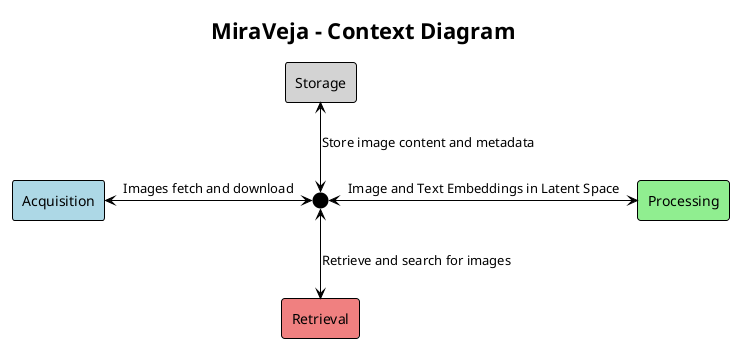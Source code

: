 @startuml "MiraVeja - Context Diagram"
!theme plain

title MiraVeja - Context Diagram

' Contexts declaration
rectangle "Acquisition" as acquisition #lightblue
rectangle "Processing" as processing #lightgreen
rectangle "Retrieval" as retrieval #lightcoral
rectangle "Storage" as storage #lightgray
circle " " as miraveja #Black

miraveja <-l-> acquisition : "Images fetch and download"
miraveja <-r-> processing : "Image and Text Embeddings in Latent Space"
miraveja <-d-> retrieval : "Retrieve and search for images"
miraveja <-u-> storage : "Store image content and metadata"

@enduml
